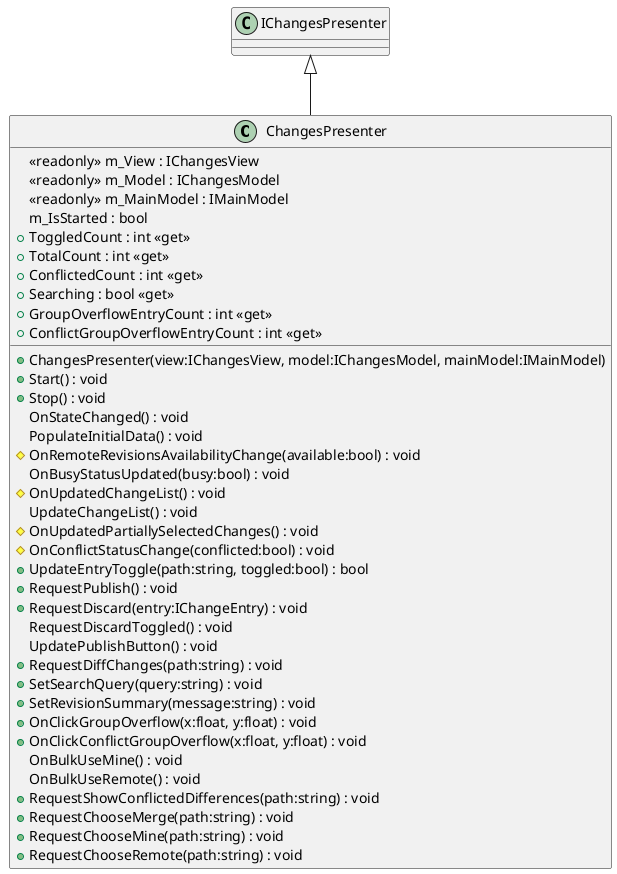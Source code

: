 @startuml
class ChangesPresenter {
    <<readonly>> m_View : IChangesView
    <<readonly>> m_Model : IChangesModel
    <<readonly>> m_MainModel : IMainModel
    m_IsStarted : bool
    + ChangesPresenter(view:IChangesView, model:IChangesModel, mainModel:IMainModel)
    + Start() : void
    + Stop() : void
    OnStateChanged() : void
    PopulateInitialData() : void
    # OnRemoteRevisionsAvailabilityChange(available:bool) : void
    OnBusyStatusUpdated(busy:bool) : void
    # OnUpdatedChangeList() : void
    UpdateChangeList() : void
    # OnUpdatedPartiallySelectedChanges() : void
    # OnConflictStatusChange(conflicted:bool) : void
    + UpdateEntryToggle(path:string, toggled:bool) : bool
    + ToggledCount : int <<get>>
    + TotalCount : int <<get>>
    + ConflictedCount : int <<get>>
    + Searching : bool <<get>>
    + RequestPublish() : void
    + RequestDiscard(entry:IChangeEntry) : void
    RequestDiscardToggled() : void
    UpdatePublishButton() : void
    + RequestDiffChanges(path:string) : void
    + SetSearchQuery(query:string) : void
    + SetRevisionSummary(message:string) : void
    + GroupOverflowEntryCount : int <<get>>
    + OnClickGroupOverflow(x:float, y:float) : void
    + ConflictGroupOverflowEntryCount : int <<get>>
    + OnClickConflictGroupOverflow(x:float, y:float) : void
    OnBulkUseMine() : void
    OnBulkUseRemote() : void
    + RequestShowConflictedDifferences(path:string) : void
    + RequestChooseMerge(path:string) : void
    + RequestChooseMine(path:string) : void
    + RequestChooseRemote(path:string) : void
}
IChangesPresenter <|-- ChangesPresenter
@enduml
